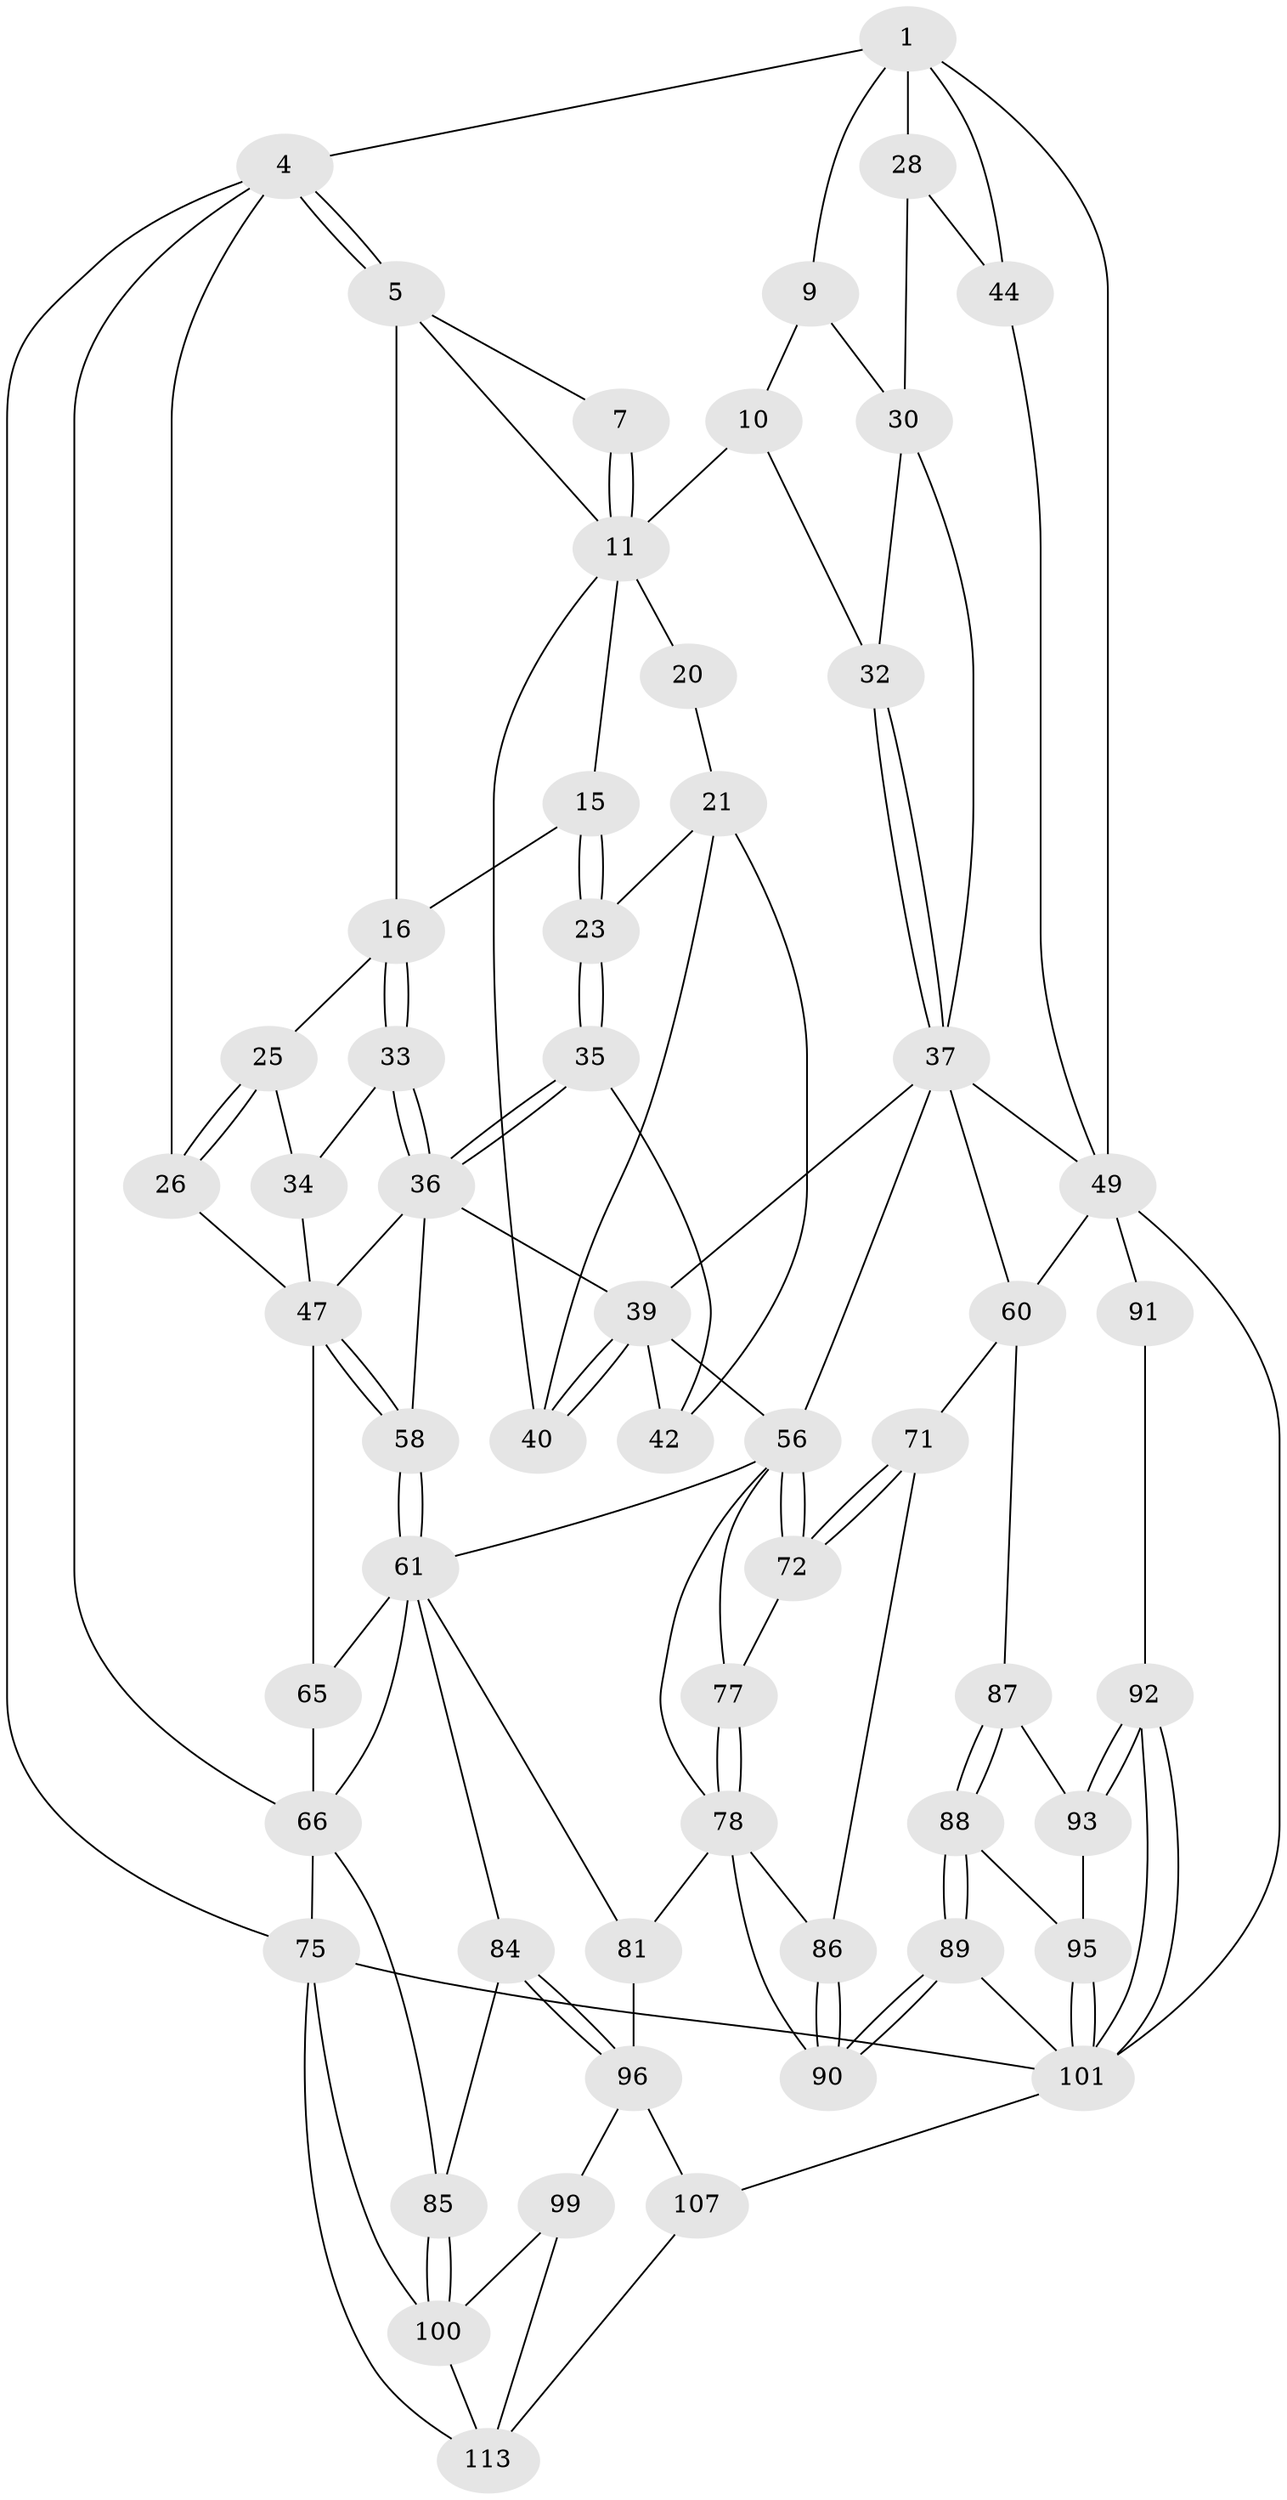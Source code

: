 // original degree distribution, {3: 0.017391304347826087, 6: 0.21739130434782608, 5: 0.5217391304347826, 4: 0.24347826086956523}
// Generated by graph-tools (version 1.1) at 2025/16/03/09/25 04:16:55]
// undirected, 57 vertices, 129 edges
graph export_dot {
graph [start="1"]
  node [color=gray90,style=filled];
  1 [pos="+0.6964476934414544+0",super="+8+2"];
  4 [pos="+0+0",super="+27"];
  5 [pos="+0.0984763911472322+0",super="+6"];
  7 [pos="+0.6812123948556102+0"];
  9 [pos="+0.8469266064024609+0.08737535249723358"];
  10 [pos="+0.7461046492448001+0.07963627428051419",super="+24"];
  11 [pos="+0.6756157609523967+0",super="+12"];
  15 [pos="+0.27597673988478566+0.10675824168518681"];
  16 [pos="+0.24220558014468024+0.08642613793695803",super="+17"];
  20 [pos="+0.42866015144566083+0.024906317434557037"];
  21 [pos="+0.3876290421834853+0.14455271124216226",super="+22"];
  23 [pos="+0.3589624780552314+0.1676859162675912"];
  25 [pos="+0.09592791873683001+0.2192292293347323"];
  26 [pos="+0+0.25439252396841844"];
  28 [pos="+0.8808321402743703+0.05774064852350605",super="+29"];
  30 [pos="+0.8766965577922733+0.1976007950350727",super="+31"];
  32 [pos="+0.7126490831038909+0.12985755012666222"];
  33 [pos="+0.198737988123467+0.17481352510290774"];
  34 [pos="+0.11756354185735313+0.22150685039395426"];
  35 [pos="+0.3158783409776102+0.2629886383588153",super="+43"];
  36 [pos="+0.2986879411010704+0.2816758657536141",super="+46"];
  37 [pos="+0.7327716504749006+0.29836580095900916",super="+38+45"];
  39 [pos="+0.5736627722992728+0.2670563853065618",super="+41"];
  40 [pos="+0.5659835275135263+0.15672264440143932"];
  42 [pos="+0.5176931680790956+0.2909634918596463"];
  44 [pos="+1+0.08292724366746614"];
  47 [pos="+0.2847122617745353+0.3111172324214308",super="+48"];
  49 [pos="+1+0.4576532663115313",super="+50+94"];
  56 [pos="+0.6079057188084119+0.4563017916548753",super="+57"];
  58 [pos="+0.3373722676871811+0.4313539727131583"];
  60 [pos="+0.82928271949274+0.5347459134715721",super="+70"];
  61 [pos="+0.26687797436726796+0.5597700846298803",super="+62"];
  65 [pos="+0.20154139527779358+0.3842724428064212",super="+67"];
  66 [pos="+0+0.4798123734219236",super="+73"];
  71 [pos="+0.6613980574508368+0.612628524466043"];
  72 [pos="+0.6583452625686689+0.6093595630836328"];
  75 [pos="+0+1",super="+76"];
  77 [pos="+0.49757440434952227+0.5023785570831059"];
  78 [pos="+0.4753727457527074+0.6679428978981792",super="+79"];
  81 [pos="+0.4087028649260267+0.763168865151281",super="+82"];
  84 [pos="+0.22952617438469367+0.6608841680702318"];
  85 [pos="+0.1132866351171865+0.7162729909882791"];
  86 [pos="+0.6315820561934578+0.630612692792522"];
  87 [pos="+0.6959945544875985+0.6525074916581081"];
  88 [pos="+0.6533003204664516+0.7844190342504779"];
  89 [pos="+0.5788880950364346+0.7930571437199768"];
  90 [pos="+0.576017632805929+0.7898574722317088"];
  91 [pos="+0.9000927543597932+0.8054305698079118"];
  92 [pos="+0.8954926785172388+0.8088970599710917"];
  93 [pos="+0.7467005123444628+0.7324602461968542"];
  95 [pos="+0.6815590319077837+0.8009387468638283"];
  96 [pos="+0.2591486475612971+0.8326680818405385",super="+97"];
  99 [pos="+0.23385392012930115+0.8716798444697914"];
  100 [pos="+0.13663760414984716+0.8613361901107558",super="+108"];
  101 [pos="+0.7988107612157531+0.9195032709028961",super="+102"];
  107 [pos="+0.4173291000509656+0.8718388480952001",super="+109"];
  113 [pos="+0.23104789397220213+1",super="+114"];
  1 -- 28 [weight=2];
  1 -- 9;
  1 -- 4;
  1 -- 44;
  1 -- 49;
  4 -- 5;
  4 -- 5;
  4 -- 26;
  4 -- 66;
  4 -- 75;
  5 -- 16;
  5 -- 7;
  5 -- 11;
  7 -- 11;
  7 -- 11;
  9 -- 10;
  9 -- 30;
  10 -- 11 [weight=2];
  10 -- 32;
  11 -- 20 [weight=2];
  11 -- 40;
  11 -- 15;
  15 -- 16;
  15 -- 23;
  15 -- 23;
  16 -- 33;
  16 -- 33;
  16 -- 25;
  20 -- 21;
  21 -- 40;
  21 -- 42;
  21 -- 23;
  23 -- 35;
  23 -- 35;
  25 -- 26;
  25 -- 26;
  25 -- 34;
  26 -- 47;
  28 -- 44;
  28 -- 30;
  30 -- 32;
  30 -- 37;
  32 -- 37;
  32 -- 37;
  33 -- 34;
  33 -- 36;
  33 -- 36;
  34 -- 47;
  35 -- 36 [weight=2];
  35 -- 36;
  35 -- 42;
  36 -- 39;
  36 -- 58;
  36 -- 47;
  37 -- 56;
  37 -- 60;
  37 -- 39;
  37 -- 49;
  39 -- 40;
  39 -- 40;
  39 -- 42;
  39 -- 56;
  44 -- 49;
  47 -- 58;
  47 -- 58;
  47 -- 65;
  49 -- 91 [weight=2];
  49 -- 60;
  49 -- 101;
  56 -- 72;
  56 -- 72;
  56 -- 77;
  56 -- 61;
  56 -- 78;
  58 -- 61;
  58 -- 61;
  60 -- 71;
  60 -- 87;
  61 -- 81;
  61 -- 65 [weight=2];
  61 -- 66;
  61 -- 84;
  65 -- 66;
  66 -- 75;
  66 -- 85;
  71 -- 72;
  71 -- 72;
  71 -- 86;
  72 -- 77;
  75 -- 113;
  75 -- 101;
  75 -- 100;
  77 -- 78;
  77 -- 78;
  78 -- 86;
  78 -- 81;
  78 -- 90;
  81 -- 96 [weight=2];
  84 -- 85;
  84 -- 96;
  84 -- 96;
  85 -- 100;
  85 -- 100;
  86 -- 90;
  86 -- 90;
  87 -- 88;
  87 -- 88;
  87 -- 93;
  88 -- 89;
  88 -- 89;
  88 -- 95;
  89 -- 90;
  89 -- 90;
  89 -- 101;
  91 -- 92;
  92 -- 93;
  92 -- 93;
  92 -- 101;
  92 -- 101;
  93 -- 95;
  95 -- 101;
  95 -- 101;
  96 -- 99;
  96 -- 107 [weight=2];
  99 -- 100;
  99 -- 113;
  100 -- 113;
  101 -- 107 [weight=2];
  107 -- 113;
}
